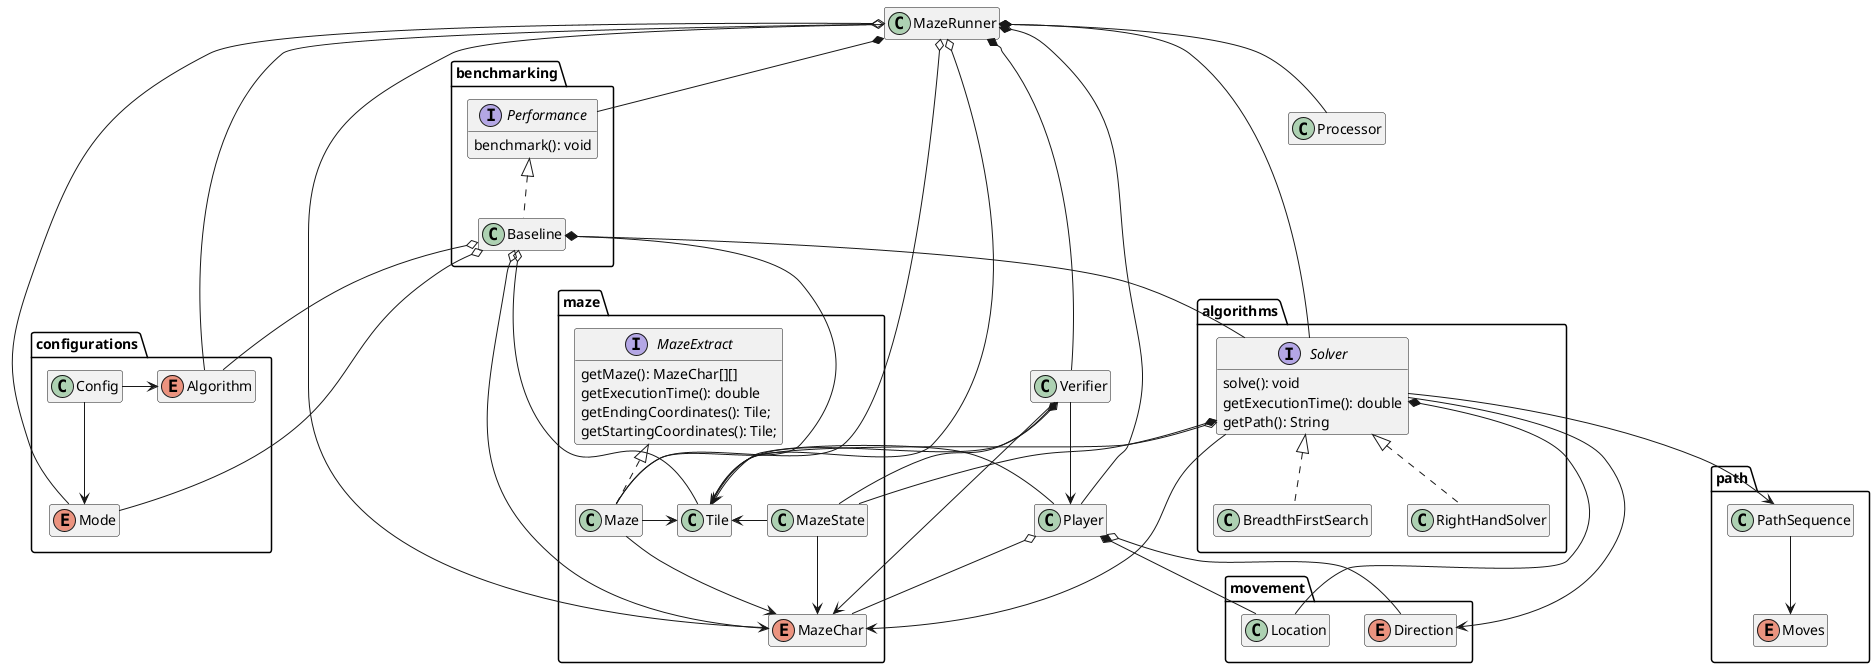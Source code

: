 @startuml Class Diagram

package movement {
  enum Direction
  class Location
}

package algorithms {
  interface Solver {
    solve(): void
    getExecutionTime(): double
    getPath(): String
  }
  class BreadthFirstSearch implements Solver
  class RightHandSolver implements Solver
}

package benchmarking {
  interface Performance {
    benchmark(): void 
  }
  class Baseline implements Performance
}

package maze {
  interface MazeExtract {
    getMaze(): MazeChar[][] 
    getExecutionTime(): double
    getEndingCoordinates(): Tile;
    getStartingCoordinates(): Tile;
  }
  class Maze implements MazeExtract 
  enum MazeChar
  class MazeState
  class Tile
}



package configurations {
  class Config
  enum Algorithm
  enum Mode
}

package path {
  enum Moves
  class PathSequence
}

class MazeRunner
class Player
class Processor
class Verifier

Solver --> MazeChar
Solver o-- Tile
Solver ---> Direction
Solver *--- MazeState
Solver *--- Location
Solver --> PathSequence

Baseline o--- MazeChar
Baseline o- Tile
Baseline o-- Maze
Baseline o-- Algorithm
Baseline o-- Mode
Baseline *-- Solver

Config -> Algorithm
Config --> Mode

Maze --> MazeChar
Maze -> Tile

MazeState -> MazeChar
MazeState -> Tile

MazeRunner --> MazeChar
MazeRunner o- Tile
MazeRunner o-- Maze
MazeRunner o-- Algorithm
MazeRunner o-- Mode
MazeRunner *-- Solver
MazeRunner *-- Player
MazeRunner *-- Processor
MazeRunner *-- Performance
MazeRunner *-- Verifier

Player *-- Location
Player o- Direction
Player -> Tile
Player o-- MazeChar

Verifier --> Tile
Verifier --> Player
Verifier --> MazeChar
Verifier *-- MazeState

PathSequence --> Moves


hide empty members
@enduml 